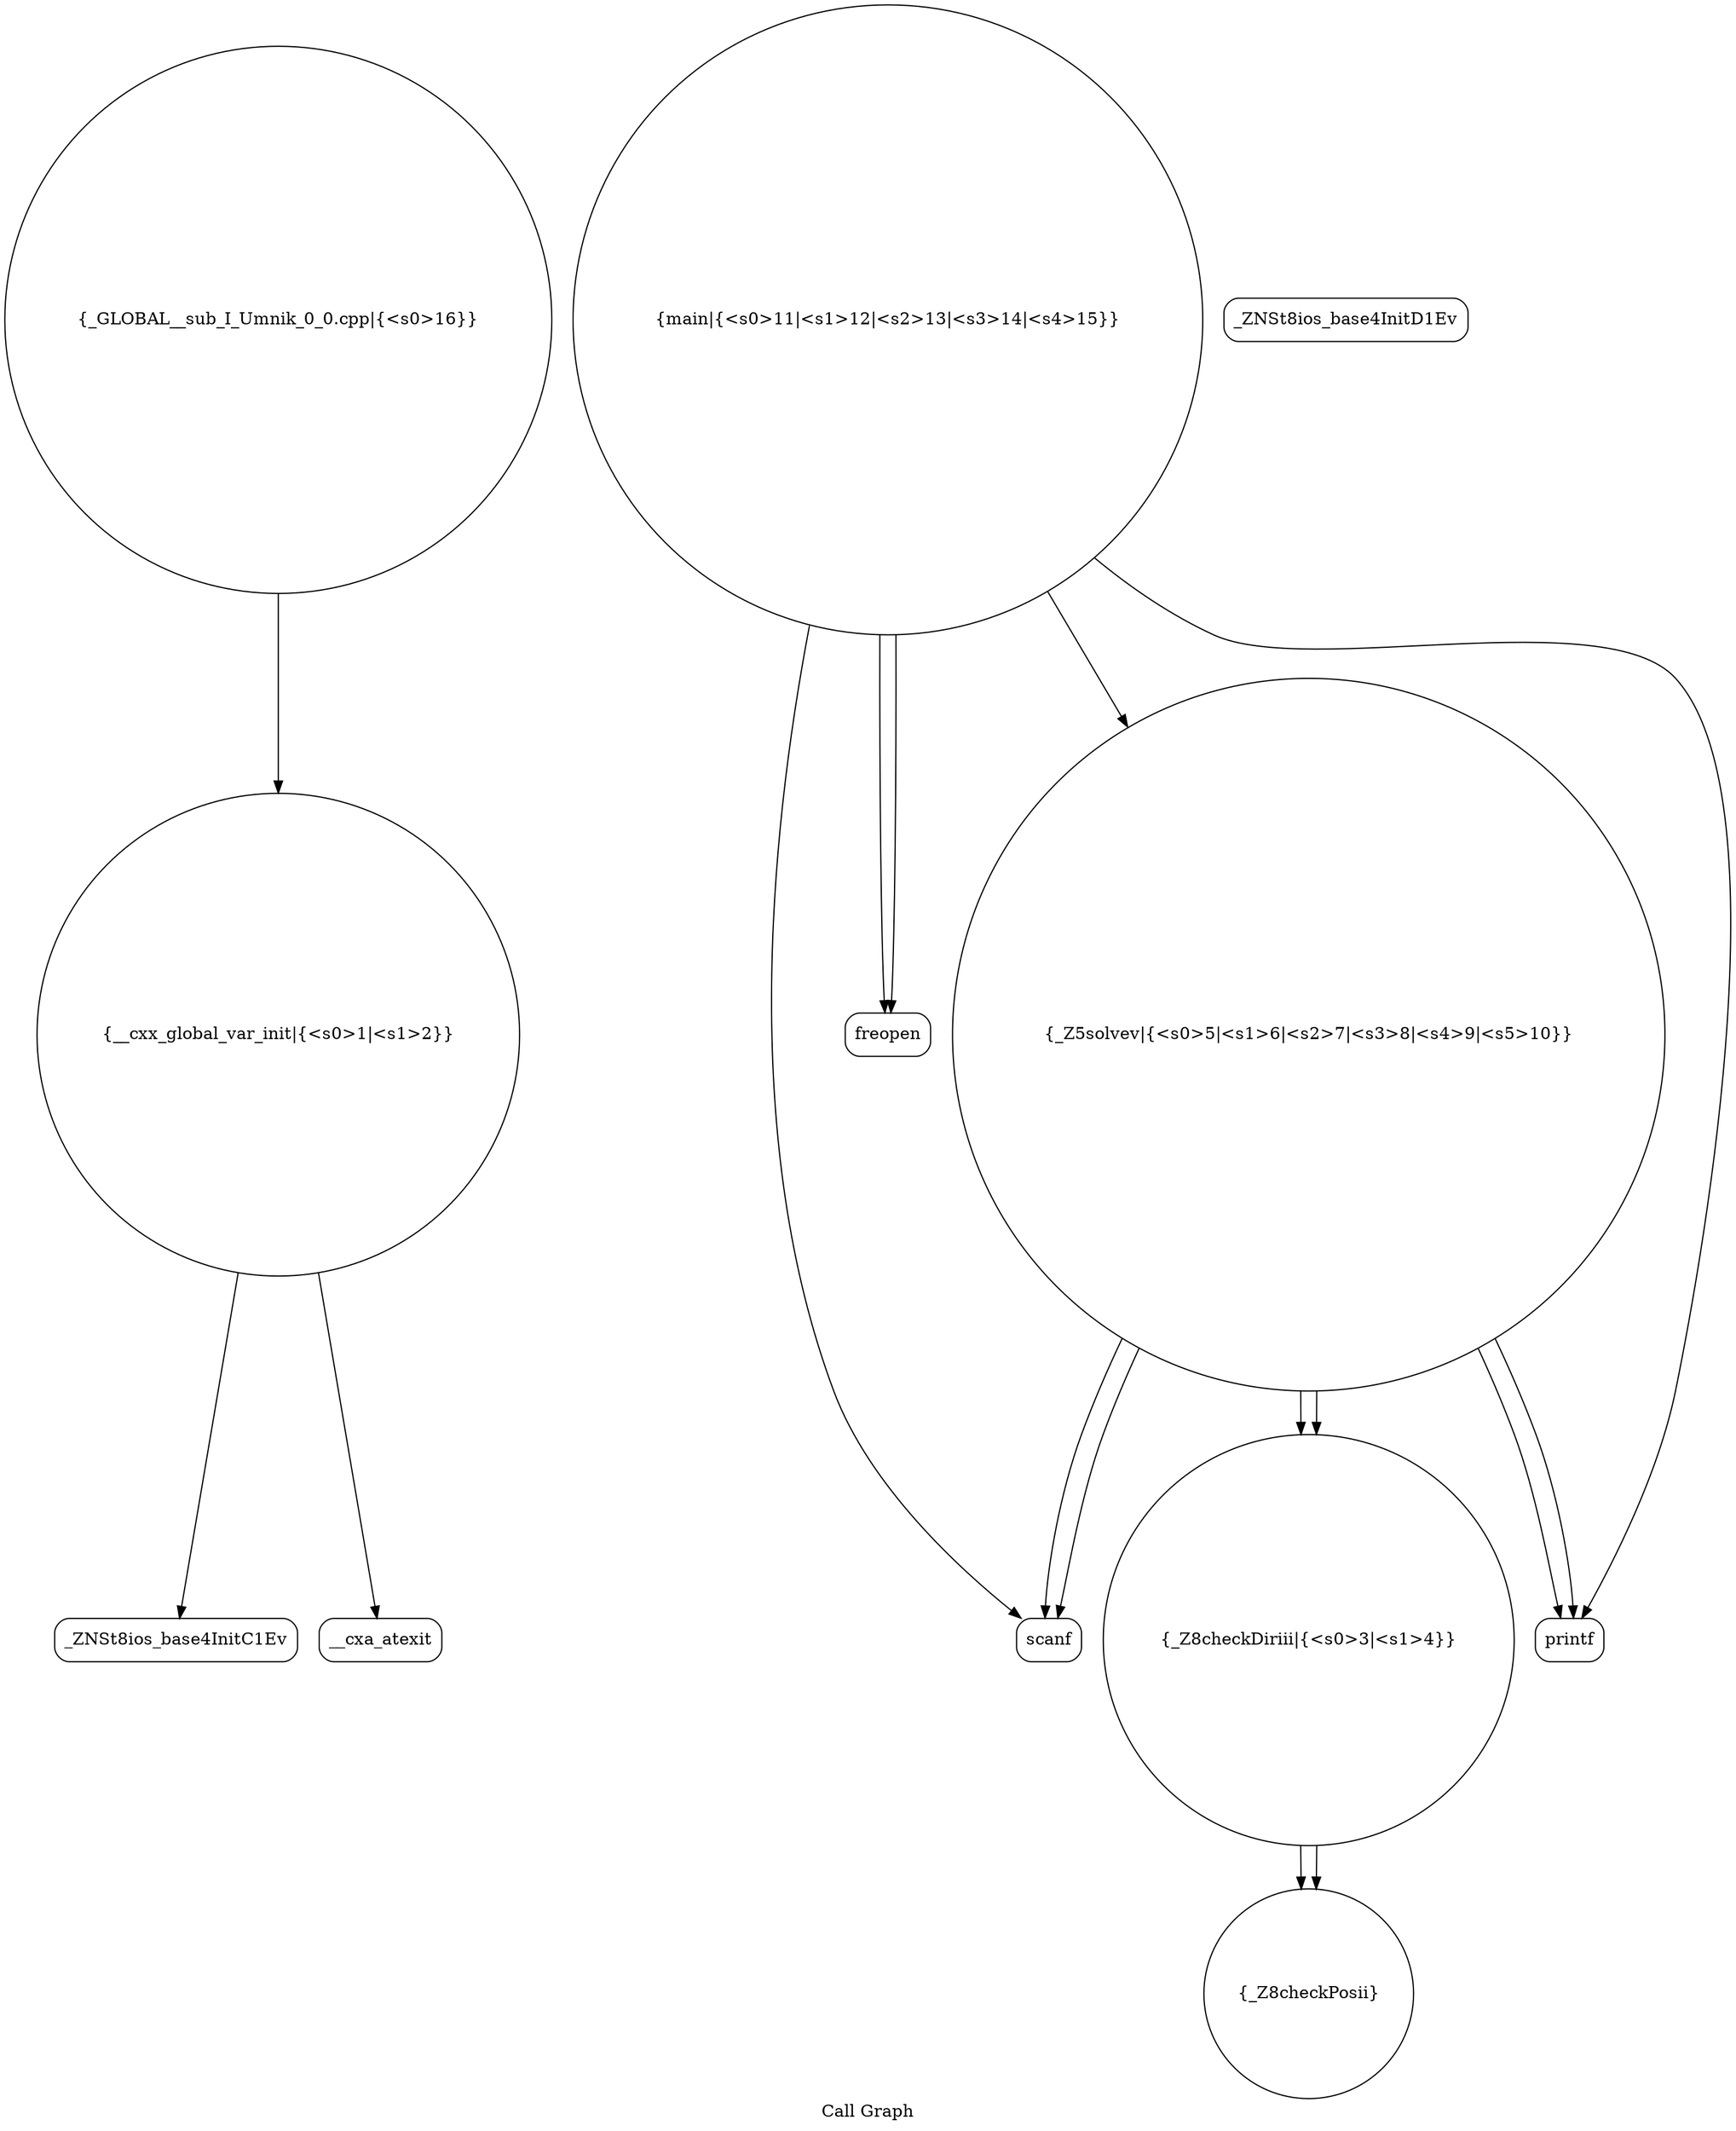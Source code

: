 digraph "Call Graph" {
	label="Call Graph";

	Node0x564b7aa33bf0 [shape=record,shape=circle,label="{__cxx_global_var_init|{<s0>1|<s1>2}}"];
	Node0x564b7aa33bf0:s0 -> Node0x564b7aa34080[color=black];
	Node0x564b7aa33bf0:s1 -> Node0x564b7aa34180[color=black];
	Node0x564b7aa34380 [shape=record,shape=Mrecord,label="{scanf}"];
	Node0x564b7aa34100 [shape=record,shape=Mrecord,label="{_ZNSt8ios_base4InitD1Ev}"];
	Node0x564b7aa34480 [shape=record,shape=circle,label="{main|{<s0>11|<s1>12|<s2>13|<s3>14|<s4>15}}"];
	Node0x564b7aa34480:s0 -> Node0x564b7aa34500[color=black];
	Node0x564b7aa34480:s1 -> Node0x564b7aa34500[color=black];
	Node0x564b7aa34480:s2 -> Node0x564b7aa34380[color=black];
	Node0x564b7aa34480:s3 -> Node0x564b7aa34400[color=black];
	Node0x564b7aa34480:s4 -> Node0x564b7aa34300[color=black];
	Node0x564b7aa34200 [shape=record,shape=circle,label="{_Z8checkPosii}"];
	Node0x564b7aa34580 [shape=record,shape=circle,label="{_GLOBAL__sub_I_Umnik_0_0.cpp|{<s0>16}}"];
	Node0x564b7aa34580:s0 -> Node0x564b7aa33bf0[color=black];
	Node0x564b7aa34300 [shape=record,shape=circle,label="{_Z5solvev|{<s0>5|<s1>6|<s2>7|<s3>8|<s4>9|<s5>10}}"];
	Node0x564b7aa34300:s0 -> Node0x564b7aa34380[color=black];
	Node0x564b7aa34300:s1 -> Node0x564b7aa34380[color=black];
	Node0x564b7aa34300:s2 -> Node0x564b7aa34280[color=black];
	Node0x564b7aa34300:s3 -> Node0x564b7aa34280[color=black];
	Node0x564b7aa34300:s4 -> Node0x564b7aa34400[color=black];
	Node0x564b7aa34300:s5 -> Node0x564b7aa34400[color=black];
	Node0x564b7aa34080 [shape=record,shape=Mrecord,label="{_ZNSt8ios_base4InitC1Ev}"];
	Node0x564b7aa34400 [shape=record,shape=Mrecord,label="{printf}"];
	Node0x564b7aa34180 [shape=record,shape=Mrecord,label="{__cxa_atexit}"];
	Node0x564b7aa34500 [shape=record,shape=Mrecord,label="{freopen}"];
	Node0x564b7aa34280 [shape=record,shape=circle,label="{_Z8checkDiriii|{<s0>3|<s1>4}}"];
	Node0x564b7aa34280:s0 -> Node0x564b7aa34200[color=black];
	Node0x564b7aa34280:s1 -> Node0x564b7aa34200[color=black];
}
